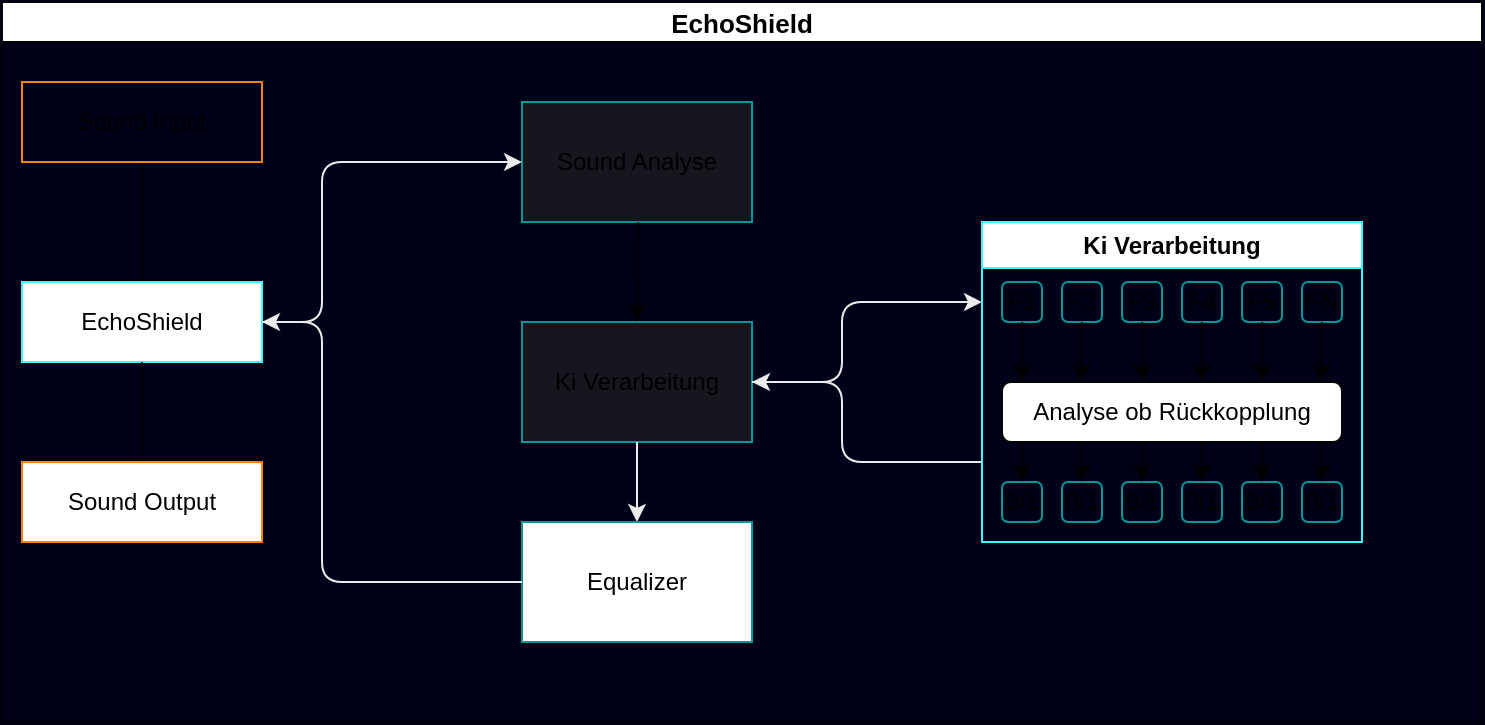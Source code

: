 <mxfile>
    <diagram id="3XdHDcJ4mFV7y5PHWOli" name="Page-1">
        <mxGraphModel dx="1214" dy="571" grid="0" gridSize="10" guides="1" tooltips="1" connect="1" arrows="1" fold="1" page="1" pageScale="1" pageWidth="850" pageHeight="1100" background="#000019" math="0" shadow="0">
            <root>
                <mxCell id="0"/>
                <mxCell id="1" parent="0"/>
                <mxCell id="2" value="EchoShield" style="swimlane;startSize=20;horizontal=1;containerType=tree;fontSize=13;fillStyle=solid;swimlaneFillColor=none;" parent="1" vertex="1">
                    <mxGeometry x="60" y="80" width="740" height="360" as="geometry"/>
                </mxCell>
                <mxCell id="3" value="" style="edgeStyle=elbowEdgeStyle;elbow=vertical;sourcePerimeterSpacing=0;targetPerimeterSpacing=0;startArrow=none;endArrow=none;rounded=0;curved=0;" parent="2" source="4" target="5" edge="1">
                    <mxGeometry relative="1" as="geometry"/>
                </mxCell>
                <mxCell id="4" value="Sound Input" style="whiteSpace=wrap;html=1;treeFolding=1;treeMoving=1;newEdgeStyle={&quot;edgeStyle&quot;:&quot;elbowEdgeStyle&quot;,&quot;startArrow&quot;:&quot;none&quot;,&quot;endArrow&quot;:&quot;none&quot;};fillColor=none;strokeColor=#FF8000;" parent="2" vertex="1">
                    <mxGeometry x="10" y="40" width="120" height="40" as="geometry"/>
                </mxCell>
                <mxCell id="5" value="EchoShield" style="whiteSpace=wrap;html=1;treeFolding=1;treeMoving=1;newEdgeStyle={&quot;edgeStyle&quot;:&quot;elbowEdgeStyle&quot;,&quot;startArrow&quot;:&quot;none&quot;,&quot;endArrow&quot;:&quot;none&quot;};strokeColor=#33FFFF;" parent="2" vertex="1">
                    <mxGeometry x="10" y="140" width="120" height="40" as="geometry"/>
                </mxCell>
                <mxCell id="6" value="" style="edgeStyle=elbowEdgeStyle;elbow=vertical;sourcePerimeterSpacing=0;targetPerimeterSpacing=0;startArrow=none;endArrow=none;rounded=0;curved=0;" parent="2" source="5" target="7" edge="1">
                    <mxGeometry relative="1" as="geometry">
                        <mxPoint x="200" y="130" as="sourcePoint"/>
                    </mxGeometry>
                </mxCell>
                <mxCell id="7" value="Sound Output" style="whiteSpace=wrap;html=1;treeFolding=1;treeMoving=1;newEdgeStyle={&quot;edgeStyle&quot;:&quot;elbowEdgeStyle&quot;,&quot;startArrow&quot;:&quot;none&quot;,&quot;endArrow&quot;:&quot;none&quot;};strokeColor=#FF8000;" parent="2" vertex="1">
                    <mxGeometry x="10" y="230" width="120" height="40" as="geometry"/>
                </mxCell>
                <mxCell id="16" value="Sound Analyse" style="rounded=0;whiteSpace=wrap;html=1;strokeColor=#009999;fillStyle=solid;fillColor=#19151F;" parent="2" vertex="1">
                    <mxGeometry x="260" y="50" width="115" height="60" as="geometry"/>
                </mxCell>
                <mxCell id="19" value="" style="endArrow=classic;html=1;entryX=0;entryY=0.5;entryDx=0;entryDy=0;exitX=1;exitY=0.5;exitDx=0;exitDy=0;strokeColor=#EBEBEB;shadow=0;fillColor=#f5f5f5;gradientColor=#b3b3b3;" parent="2" source="5" target="16" edge="1">
                    <mxGeometry width="50" height="50" relative="1" as="geometry">
                        <mxPoint x="130" y="150" as="sourcePoint"/>
                        <mxPoint x="180" y="100" as="targetPoint"/>
                        <Array as="points">
                            <mxPoint x="160" y="160"/>
                            <mxPoint x="160" y="80"/>
                        </Array>
                    </mxGeometry>
                </mxCell>
                <mxCell id="35" value="Ki Verarbeitung" style="rounded=0;whiteSpace=wrap;html=1;strokeColor=#009999;fillColor=#19151F;fillStyle=solid;" parent="2" vertex="1">
                    <mxGeometry x="260" y="160" width="115" height="60" as="geometry"/>
                </mxCell>
                <mxCell id="37" value="" style="edgeStyle=none;html=1;strokeColor=#EBEBEB;shadow=0;fillColor=#f5f5f5;gradientColor=#b3b3b3;" parent="2" source="35" target="38" edge="1">
                    <mxGeometry relative="1" as="geometry"/>
                </mxCell>
                <mxCell id="38" value="Equalizer" style="rounded=0;whiteSpace=wrap;html=1;strokeColor=#009999;" parent="2" vertex="1">
                    <mxGeometry x="260" y="260" width="115" height="60" as="geometry"/>
                </mxCell>
                <mxCell id="39" value="" style="endArrow=classic;html=1;entryX=0.5;entryY=0;entryDx=0;entryDy=0;" parent="2" target="35" edge="1">
                    <mxGeometry width="50" height="50" relative="1" as="geometry">
                        <mxPoint x="318" y="110" as="sourcePoint"/>
                        <mxPoint x="370" y="60" as="targetPoint"/>
                    </mxGeometry>
                </mxCell>
                <mxCell id="20" value="" style="endArrow=classic;html=1;entryX=1;entryY=0.5;entryDx=0;entryDy=0;exitX=0;exitY=0.5;exitDx=0;exitDy=0;strokeColor=#EBEBEB;shadow=0;fillColor=#f5f5f5;gradientColor=#b3b3b3;" parent="2" source="38" target="5" edge="1">
                    <mxGeometry width="50" height="50" relative="1" as="geometry">
                        <mxPoint x="260" y="320" as="sourcePoint"/>
                        <mxPoint x="210" y="180" as="targetPoint"/>
                        <Array as="points">
                            <mxPoint x="160" y="290"/>
                            <mxPoint x="160" y="160"/>
                        </Array>
                    </mxGeometry>
                </mxCell>
                <mxCell id="40" value="Ki Verarbeitung" style="swimlane;whiteSpace=wrap;html=1;movable=1;resizable=1;rotatable=1;deletable=1;editable=1;connectable=1;strokeColor=#33FFFF;" parent="2" vertex="1">
                    <mxGeometry x="490" y="110" width="190" height="160" as="geometry"/>
                </mxCell>
                <mxCell id="42" value="F1" style="rounded=1;whiteSpace=wrap;html=1;movable=1;resizable=1;rotatable=1;deletable=1;editable=1;connectable=1;glass=0;shadow=1;fillColor=none;strokeColor=#009999;fillStyle=zigzag-line;" parent="40" vertex="1">
                    <mxGeometry x="10" y="30" width="20" height="20" as="geometry"/>
                </mxCell>
                <mxCell id="43" value="F2" style="rounded=1;whiteSpace=wrap;html=1;movable=1;resizable=1;rotatable=1;deletable=1;editable=1;connectable=1;fillColor=none;strokeColor=#009999;glass=0;shadow=1;fillStyle=zigzag-line;" parent="40" vertex="1">
                    <mxGeometry x="40" y="30" width="20" height="20" as="geometry"/>
                </mxCell>
                <mxCell id="44" value="F3" style="rounded=1;whiteSpace=wrap;html=1;movable=1;resizable=1;rotatable=1;deletable=1;editable=1;connectable=1;fillColor=none;strokeColor=#009999;glass=0;shadow=1;fillStyle=zigzag-line;" parent="40" vertex="1">
                    <mxGeometry x="70" y="30" width="20" height="20" as="geometry"/>
                </mxCell>
                <mxCell id="45" value="F4" style="rounded=1;whiteSpace=wrap;html=1;movable=1;resizable=1;rotatable=1;deletable=1;editable=1;connectable=1;fillColor=none;strokeColor=#009999;glass=0;shadow=1;fillStyle=zigzag-line;" parent="40" vertex="1">
                    <mxGeometry x="100" y="30" width="20" height="20" as="geometry"/>
                </mxCell>
                <mxCell id="46" value="F5" style="rounded=1;whiteSpace=wrap;html=1;movable=1;resizable=1;rotatable=1;deletable=1;editable=1;connectable=1;fillColor=none;strokeColor=#009999;glass=0;shadow=1;fillStyle=zigzag-line;" parent="40" vertex="1">
                    <mxGeometry x="130" y="30" width="20" height="20" as="geometry"/>
                </mxCell>
                <mxCell id="47" value="FN" style="rounded=1;whiteSpace=wrap;html=1;movable=1;resizable=1;rotatable=1;deletable=1;editable=1;connectable=1;fillColor=none;strokeColor=#009999;glass=0;shadow=1;fillStyle=zigzag-line;" parent="40" vertex="1">
                    <mxGeometry x="160" y="30" width="20" height="20" as="geometry"/>
                </mxCell>
                <mxCell id="49" value="Analyse ob Rückkopplung" style="rounded=1;whiteSpace=wrap;html=1;movable=1;resizable=1;rotatable=1;deletable=1;editable=1;connectable=1;" parent="40" vertex="1">
                    <mxGeometry x="10" y="80" width="170" height="30" as="geometry"/>
                </mxCell>
                <mxCell id="51" value="" style="endArrow=classic;html=1;exitX=0.5;exitY=1;exitDx=0;exitDy=0;movable=1;resizable=1;rotatable=1;deletable=1;editable=1;connectable=1;" parent="40" source="42" edge="1">
                    <mxGeometry width="50" height="50" relative="1" as="geometry">
                        <mxPoint x="-10" y="270" as="sourcePoint"/>
                        <mxPoint x="20" y="80" as="targetPoint"/>
                    </mxGeometry>
                </mxCell>
                <mxCell id="52" value="" style="endArrow=classic;html=1;exitX=0.5;exitY=1;exitDx=0;exitDy=0;movable=1;resizable=1;rotatable=1;deletable=1;editable=1;connectable=1;" parent="40" source="43" edge="1">
                    <mxGeometry width="50" height="50" relative="1" as="geometry">
                        <mxPoint x="49.85" y="50" as="sourcePoint"/>
                        <mxPoint x="49.85" y="80" as="targetPoint"/>
                    </mxGeometry>
                </mxCell>
                <mxCell id="73" value="" style="endArrow=classic;html=1;exitX=1;exitY=0.5;exitDx=0;exitDy=0;entryX=0;entryY=0.25;entryDx=0;entryDy=0;strokeColor=#EBEBEB;rounded=1;jumpStyle=none;shadow=0;fillColor=#f5f5f5;gradientColor=#b3b3b3;" parent="2" source="35" target="40" edge="1">
                    <mxGeometry width="50" height="50" relative="1" as="geometry">
                        <mxPoint x="380" y="190" as="sourcePoint"/>
                        <mxPoint x="430" y="140" as="targetPoint"/>
                        <Array as="points">
                            <mxPoint x="420" y="190"/>
                            <mxPoint x="420" y="150"/>
                        </Array>
                    </mxGeometry>
                </mxCell>
                <mxCell id="74" value="" style="endArrow=classic;html=1;exitX=0;exitY=0.75;exitDx=0;exitDy=0;entryX=1;entryY=0.5;entryDx=0;entryDy=0;strokeColor=#EBEBEB;shadow=0;fillColor=#f5f5f5;gradientColor=#b3b3b3;" parent="2" source="40" target="35" edge="1">
                    <mxGeometry width="50" height="50" relative="1" as="geometry">
                        <mxPoint x="420" y="140" as="sourcePoint"/>
                        <mxPoint x="470" y="90" as="targetPoint"/>
                        <Array as="points">
                            <mxPoint x="420" y="230"/>
                            <mxPoint x="420" y="190"/>
                        </Array>
                    </mxGeometry>
                </mxCell>
                <mxCell id="53" value="" style="endArrow=classic;html=1;exitX=0.5;exitY=1;exitDx=0;exitDy=0;movable=1;resizable=1;rotatable=1;deletable=1;editable=1;connectable=1;" parent="1" edge="1">
                    <mxGeometry width="50" height="50" relative="1" as="geometry">
                        <mxPoint x="630.0" y="240" as="sourcePoint"/>
                        <mxPoint x="629.85" y="270" as="targetPoint"/>
                    </mxGeometry>
                </mxCell>
                <mxCell id="54" value="" style="endArrow=classic;html=1;exitX=0.5;exitY=1;exitDx=0;exitDy=0;movable=1;resizable=1;rotatable=1;deletable=1;editable=1;connectable=1;" parent="1" edge="1">
                    <mxGeometry width="50" height="50" relative="1" as="geometry">
                        <mxPoint x="660.0" y="240" as="sourcePoint"/>
                        <mxPoint x="659.85" y="270" as="targetPoint"/>
                    </mxGeometry>
                </mxCell>
                <mxCell id="55" value="" style="endArrow=classic;html=1;exitX=0.5;exitY=1;exitDx=0;exitDy=0;movable=1;resizable=1;rotatable=1;deletable=1;editable=1;connectable=1;" parent="1" edge="1">
                    <mxGeometry width="50" height="50" relative="1" as="geometry">
                        <mxPoint x="690.0" y="240" as="sourcePoint"/>
                        <mxPoint x="689.85" y="270" as="targetPoint"/>
                    </mxGeometry>
                </mxCell>
                <mxCell id="56" value="" style="endArrow=classic;html=1;exitX=0.5;exitY=1;exitDx=0;exitDy=0;movable=1;resizable=1;rotatable=1;deletable=1;editable=1;connectable=1;" parent="1" edge="1">
                    <mxGeometry width="50" height="50" relative="1" as="geometry">
                        <mxPoint x="720.0" y="240" as="sourcePoint"/>
                        <mxPoint x="719.85" y="270" as="targetPoint"/>
                    </mxGeometry>
                </mxCell>
                <mxCell id="61" value="0/1" style="rounded=1;whiteSpace=wrap;html=1;movable=1;resizable=1;rotatable=1;deletable=1;editable=1;connectable=1;fillColor=none;strokeColor=#009999;glass=0;shadow=1;fillStyle=zigzag-line;" parent="1" vertex="1">
                    <mxGeometry x="560" y="320" width="20" height="20" as="geometry"/>
                </mxCell>
                <mxCell id="62" value="0/1" style="rounded=1;whiteSpace=wrap;html=1;movable=1;resizable=1;rotatable=1;deletable=1;editable=1;connectable=1;fillColor=none;strokeColor=#009999;glass=0;shadow=1;fillStyle=zigzag-line;" parent="1" vertex="1">
                    <mxGeometry x="590" y="320" width="20" height="20" as="geometry"/>
                </mxCell>
                <mxCell id="63" value="0/1" style="rounded=1;whiteSpace=wrap;html=1;movable=1;resizable=1;rotatable=1;deletable=1;editable=1;connectable=1;fillColor=none;strokeColor=#009999;glass=0;shadow=1;fillStyle=zigzag-line;" parent="1" vertex="1">
                    <mxGeometry x="620" y="320" width="20" height="20" as="geometry"/>
                </mxCell>
                <mxCell id="64" value="0/1" style="rounded=1;whiteSpace=wrap;html=1;movable=1;resizable=1;rotatable=1;deletable=1;editable=1;connectable=1;fillColor=none;strokeColor=#009999;glass=0;shadow=1;fillStyle=zigzag-line;" parent="1" vertex="1">
                    <mxGeometry x="650" y="320" width="20" height="20" as="geometry"/>
                </mxCell>
                <mxCell id="65" value="0/1" style="rounded=1;whiteSpace=wrap;html=1;movable=1;resizable=1;rotatable=1;deletable=1;editable=1;connectable=1;fillColor=none;strokeColor=#009999;glass=0;shadow=1;fillStyle=zigzag-line;" parent="1" vertex="1">
                    <mxGeometry x="680" y="320" width="20" height="20" as="geometry"/>
                </mxCell>
                <mxCell id="66" value="0/1" style="rounded=1;whiteSpace=wrap;html=1;movable=1;resizable=1;rotatable=1;deletable=1;editable=1;connectable=1;fillColor=none;strokeColor=#009999;glass=0;shadow=1;fillStyle=zigzag-line;" parent="1" vertex="1">
                    <mxGeometry x="710" y="320" width="20" height="20" as="geometry"/>
                </mxCell>
                <mxCell id="67" value="" style="endArrow=classic;html=1;movable=1;resizable=1;rotatable=1;deletable=1;editable=1;connectable=1;" parent="1" edge="1">
                    <mxGeometry width="50" height="50" relative="1" as="geometry">
                        <mxPoint x="570" y="300" as="sourcePoint"/>
                        <mxPoint x="570" y="320" as="targetPoint"/>
                    </mxGeometry>
                </mxCell>
                <mxCell id="68" value="" style="endArrow=classic;html=1;movable=1;resizable=1;rotatable=1;deletable=1;editable=1;connectable=1;" parent="1" edge="1">
                    <mxGeometry width="50" height="50" relative="1" as="geometry">
                        <mxPoint x="600" y="300" as="sourcePoint"/>
                        <mxPoint x="599.85" y="320" as="targetPoint"/>
                    </mxGeometry>
                </mxCell>
                <mxCell id="69" value="" style="endArrow=classic;html=1;movable=1;resizable=1;rotatable=1;deletable=1;editable=1;connectable=1;" parent="1" edge="1">
                    <mxGeometry width="50" height="50" relative="1" as="geometry">
                        <mxPoint x="630" y="300" as="sourcePoint"/>
                        <mxPoint x="629.85" y="320" as="targetPoint"/>
                    </mxGeometry>
                </mxCell>
                <mxCell id="70" value="" style="endArrow=classic;html=1;movable=1;resizable=1;rotatable=1;deletable=1;editable=1;connectable=1;" parent="1" edge="1">
                    <mxGeometry width="50" height="50" relative="1" as="geometry">
                        <mxPoint x="660" y="300" as="sourcePoint"/>
                        <mxPoint x="659.85" y="320" as="targetPoint"/>
                    </mxGeometry>
                </mxCell>
                <mxCell id="71" value="" style="endArrow=classic;html=1;movable=1;resizable=1;rotatable=1;deletable=1;editable=1;connectable=1;" parent="1" edge="1">
                    <mxGeometry width="50" height="50" relative="1" as="geometry">
                        <mxPoint x="690" y="300" as="sourcePoint"/>
                        <mxPoint x="689.85" y="320" as="targetPoint"/>
                    </mxGeometry>
                </mxCell>
                <mxCell id="72" value="" style="endArrow=classic;html=1;movable=1;resizable=1;rotatable=1;deletable=1;editable=1;connectable=1;" parent="1" edge="1">
                    <mxGeometry width="50" height="50" relative="1" as="geometry">
                        <mxPoint x="720" y="300" as="sourcePoint"/>
                        <mxPoint x="719.85" y="320" as="targetPoint"/>
                    </mxGeometry>
                </mxCell>
            </root>
        </mxGraphModel>
    </diagram>
</mxfile>